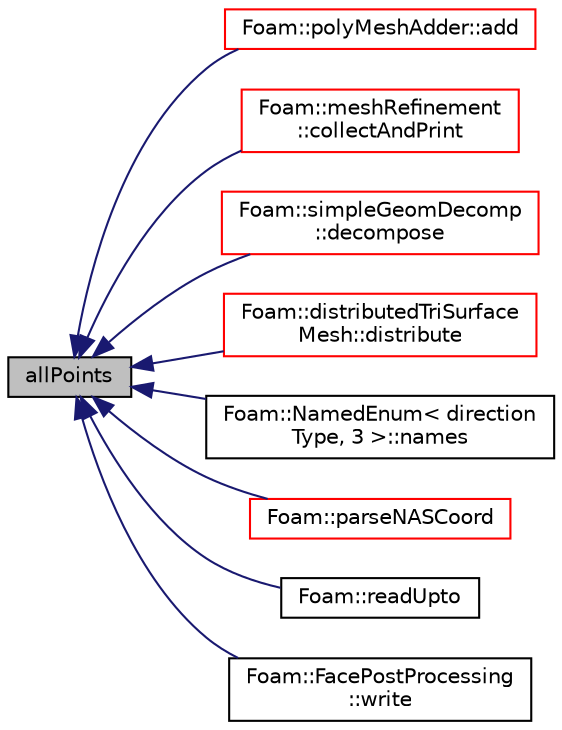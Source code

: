 digraph "allPoints"
{
  bgcolor="transparent";
  edge [fontname="Helvetica",fontsize="10",labelfontname="Helvetica",labelfontsize="10"];
  node [fontname="Helvetica",fontsize="10",shape=record];
  rankdir="LR";
  Node21 [label="allPoints",height=0.2,width=0.4,color="black", fillcolor="grey75", style="filled", fontcolor="black"];
  Node21 -> Node22 [dir="back",color="midnightblue",fontsize="10",style="solid",fontname="Helvetica"];
  Node22 [label="Foam::polyMeshAdder::add",height=0.2,width=0.4,color="red",URL="$a22353.html#a24c9d73a4265ffdfd8fd7fc1c73a1cdc",tooltip="Add two polyMeshes. Returns new polyMesh and map construct. "];
  Node21 -> Node34 [dir="back",color="midnightblue",fontsize="10",style="solid",fontname="Helvetica"];
  Node34 [label="Foam::meshRefinement\l::collectAndPrint",height=0.2,width=0.4,color="red",URL="$a25857.html#a160e7d4c318203845141f007b0a9aff6",tooltip="Print list according to (collected and) sorted coordinate. "];
  Node21 -> Node54 [dir="back",color="midnightblue",fontsize="10",style="solid",fontname="Helvetica"];
  Node54 [label="Foam::simpleGeomDecomp\l::decompose",height=0.2,width=0.4,color="red",URL="$a29973.html#affc7e024c15a126f3e6a126610c85ef9",tooltip="Like decompose but with uniform weights on the points. "];
  Node21 -> Node58 [dir="back",color="midnightblue",fontsize="10",style="solid",fontname="Helvetica"];
  Node58 [label="Foam::distributedTriSurface\lMesh::distribute",height=0.2,width=0.4,color="red",URL="$a29993.html#a30b981a389a43e4853d4dec45e4e5edb",tooltip="Set bounds of surface. Bounds currently set as list of. "];
  Node21 -> Node68 [dir="back",color="midnightblue",fontsize="10",style="solid",fontname="Helvetica"];
  Node68 [label="Foam::NamedEnum\< direction\lType, 3 \>::names",height=0.2,width=0.4,color="black",URL="$a27113.html#a7350da3a0edd92cd11e6c479c9967dc8"];
  Node21 -> Node69 [dir="back",color="midnightblue",fontsize="10",style="solid",fontname="Helvetica"];
  Node69 [label="Foam::parseNASCoord",height=0.2,width=0.4,color="red",URL="$a21851.html#a663c47a91dbc4b5b9064c385189002be"];
  Node21 -> Node76 [dir="back",color="midnightblue",fontsize="10",style="solid",fontname="Helvetica"];
  Node76 [label="Foam::readUpto",height=0.2,width=0.4,color="black",URL="$a21851.html#adebc6d49ebf4c5b9e97e0e2f96d4c493"];
  Node21 -> Node77 [dir="back",color="midnightblue",fontsize="10",style="solid",fontname="Helvetica"];
  Node77 [label="Foam::FacePostProcessing\l::write",height=0.2,width=0.4,color="black",URL="$a25105.html#aac759501cf6c7895a70eecbef0226ae1",tooltip="Write post-processing info. "];
}
